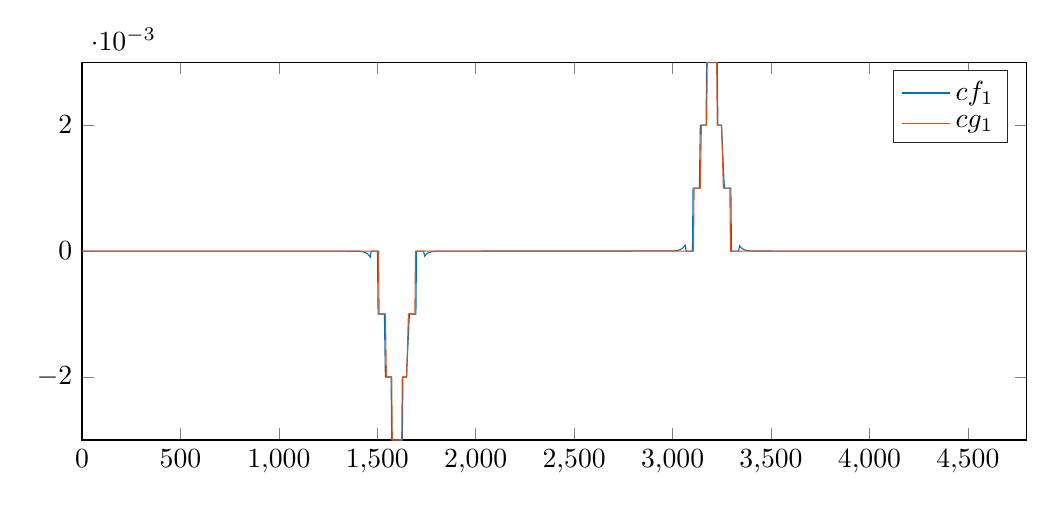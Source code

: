 % This file was created by matlab2tikz.
%
%The latest updates can be retrieved from
%  http://www.mathworks.com/matlabcentral/fileexchange/22022-matlab2tikz-matlab2tikz
%where you can also make suggestions and rate matlab2tikz.
%
\definecolor{mycolor1}{rgb}{0.0,0.447,0.741}%
\definecolor{mycolor2}{rgb}{0.85,0.325,0.098}%
%
\begin{tikzpicture}

\begin{axis}[%
width=12cm,
height=4.8cm,
%at={(0.758in,0.481in)},
scale only axis,
xmin=0,
xmax=4800,
ymin=-0.003,
ymax=0.003,
axis background/.style={fill=white},
legend style={legend cell align=left, align=left, draw=white!15!black}
]
\addplot [color=mycolor1]
  table[row sep=crcr]{%
1	0\\
1403	-2.263e-06\\
1420	-7.35e-06\\
1431	-1.489e-05\\
1440	-2.566e-05\\
1447	-3.84e-05\\
1453	-5.347e-05\\
1459	-7.348e-05\\
1464	-9.481e-05\\
1469	-0.0\\
1473	-0.0\\
1477	-0.0\\
1481	-0.0\\
1485	-0.0\\
1489	-0.0\\
1492	-0.0\\
1495	-0.0\\
1498	-0.0\\
1501	-0.0\\
1504	-0.001\\
1507	-0.001\\
1510	-0.001\\
1513	-0.001\\
1516	-0.001\\
1519	-0.001\\
1522	-0.001\\
1525	-0.001\\
1528	-0.001\\
1532	-0.001\\
1536	-0.001\\
1541	-0.002\\
1548	-0.002\\
1556	-0.002\\
1560	-0.002\\
1564	-0.002\\
1567	-0.002\\
1570	-0.002\\
1573	-0.003\\
1576	-0.003\\
1578	-0.003\\
1580	-0.003\\
1582	-0.003\\
1584	-0.003\\
1586	-0.003\\
1588	-0.003\\
1590	-0.003\\
1592	-0.003\\
1594	-0.003\\
1596	-0.003\\
1598	-0.003\\
1600	-0.003\\
1602	-0.003\\
1604	-0.003\\
1606	-0.003\\
1608	-0.003\\
1610	-0.003\\
1612	-0.003\\
1614	-0.003\\
1616	-0.003\\
1618	-0.003\\
1620	-0.003\\
1622	-0.003\\
1624	-0.003\\
1627	-0.003\\
1630	-0.002\\
1633	-0.002\\
1636	-0.002\\
1639	-0.002\\
1643	-0.002\\
1648	-0.002\\
1663	-0.001\\
1667	-0.001\\
1671	-0.001\\
1675	-0.001\\
1678	-0.001\\
1681	-0.001\\
1684	-0.001\\
1687	-0.001\\
1690	-0.001\\
1693	-0.001\\
1696	-0.001\\
1699	-0.0\\
1702	-0.0\\
1705	-0.0\\
1708	-0.0\\
1711	-0.0\\
1715	-0.0\\
1719	-0.0\\
1723	-0.0\\
1727	-0.0\\
1731	-0.0\\
1735	-0.0\\
1740	-8.145e-05\\
1745	-6.278e-05\\
1751	-4.539e-05\\
1757	-3.238e-05\\
1764	-2.147e-05\\
1773	-1.233e-05\\
1784	-6.017e-06\\
1800	-1.956e-06\\
1829	-2.01e-07\\
1982	-0\\
3003	2.263e-06\\
3020	7.35e-06\\
3031	1.489e-05\\
3040	2.566e-05\\
3047	3.84e-05\\
3053	5.347e-05\\
3059	7.348e-05\\
3064	9.481e-05\\
3069	0.0\\
3073	0.0\\
3077	0.0\\
3081	0.0\\
3085	0.0\\
3089	0.0\\
3092	0.0\\
3095	0.0\\
3098	0.0\\
3101	0.0\\
3104	0.001\\
3107	0.001\\
3110	0.001\\
3113	0.001\\
3116	0.001\\
3119	0.001\\
3122	0.001\\
3125	0.001\\
3128	0.001\\
3132	0.001\\
3136	0.001\\
3141	0.002\\
3148	0.002\\
3156	0.002\\
3160	0.002\\
3164	0.002\\
3167	0.002\\
3170	0.002\\
3173	0.003\\
3176	0.003\\
3178	0.003\\
3180	0.003\\
3182	0.003\\
3184	0.003\\
3186	0.003\\
3188	0.003\\
3190	0.003\\
3192	0.003\\
3194	0.003\\
3196	0.003\\
3198	0.003\\
3200	0.003\\
3202	0.003\\
3204	0.003\\
3206	0.003\\
3208	0.003\\
3210	0.003\\
3212	0.003\\
3214	0.003\\
3216	0.003\\
3218	0.003\\
3220	0.003\\
3222	0.003\\
3224	0.003\\
3227	0.003\\
3230	0.002\\
3233	0.002\\
3236	0.002\\
3239	0.002\\
3243	0.002\\
3248	0.002\\
3263	0.001\\
3267	0.001\\
3271	0.001\\
3275	0.001\\
3278	0.001\\
3281	0.001\\
3284	0.001\\
3287	0.001\\
3290	0.001\\
3293	0.001\\
3296	0.001\\
3299	0.0\\
3302	0.0\\
3305	0.0\\
3308	0.0\\
3311	0.0\\
3315	0.0\\
3319	0.0\\
3323	0.0\\
3327	0.0\\
3331	0.0\\
3335	0.0\\
3340	8.145e-05\\
3345	6.278e-05\\
3351	4.539e-05\\
3357	3.238e-05\\
3364	2.147e-05\\
3373	1.233e-05\\
3384	6.017e-06\\
3400	1.956e-06\\
3429	2.01e-07\\
3582	0\\
4800	0\\
};
\addlegendentry{$cf_1$}

\addplot [color=mycolor2]
  table[row sep=crcr]{%
1	0\\
1475	0\\
1476	-0.0\\
1480	-0.0\\
1484	-0.0\\
1488	-0.0\\
1491	-0.0\\
1494	-0.0\\
1497	-0.0\\
1500	-0.0\\
1503	-0.0\\
1506	-0.0\\
1509	-0.001\\
1512	-0.001\\
1515	-0.001\\
1518	-0.001\\
1521	-0.001\\
1524	-0.001\\
1527	-0.001\\
1530	-0.001\\
1533	-0.001\\
1537	-0.001\\
1541	-0.001\\
1546	-0.002\\
1560	-0.002\\
1564	-0.002\\
1567	-0.002\\
1570	-0.002\\
1573	-0.002\\
1576	-0.003\\
1578	-0.003\\
1580	-0.003\\
1582	-0.003\\
1584	-0.003\\
1586	-0.003\\
1588	-0.003\\
1590	-0.003\\
1592	-0.003\\
1594	-0.003\\
1596	-0.003\\
1598	-0.003\\
1600	-0.003\\
1602	-0.003\\
1604	-0.003\\
1606	-0.003\\
1608	-0.003\\
1610	-0.003\\
1612	-0.003\\
1614	-0.003\\
1616	-0.003\\
1618	-0.003\\
1620	-0.003\\
1622	-0.003\\
1624	-0.003\\
1627	-0.002\\
1630	-0.002\\
1633	-0.002\\
1636	-0.002\\
1639	-0.002\\
1643	-0.002\\
1649	-0.002\\
1658	-0.001\\
1662	-0.001\\
1666	-0.001\\
1670	-0.001\\
1673	-0.001\\
1676	-0.001\\
1679	-0.001\\
1682	-0.001\\
1685	-0.001\\
1688	-0.001\\
1691	-0.001\\
1694	-0.0\\
1697	-0.0\\
1700	-0.0\\
1703	-0.0\\
1706	-0.0\\
1709	-0.0\\
1712	-0.0\\
1716	-0.0\\
1720	-0.0\\
1724	-0.0\\
1725	-0.0\\
1726	0\\
3075	0\\
3076	0.0\\
3080	0.0\\
3084	0.0\\
3088	0.0\\
3091	0.0\\
3094	0.0\\
3097	0.0\\
3100	0.0\\
3103	0.0\\
3106	0.0\\
3109	0.001\\
3112	0.001\\
3115	0.001\\
3118	0.001\\
3121	0.001\\
3124	0.001\\
3127	0.001\\
3130	0.001\\
3133	0.001\\
3137	0.001\\
3141	0.001\\
3146	0.002\\
3160	0.002\\
3164	0.002\\
3167	0.002\\
3170	0.002\\
3173	0.002\\
3176	0.003\\
3178	0.003\\
3180	0.003\\
3182	0.003\\
3184	0.003\\
3186	0.003\\
3188	0.003\\
3190	0.003\\
3192	0.003\\
3194	0.003\\
3196	0.003\\
3198	0.003\\
3200	0.003\\
3202	0.003\\
3204	0.003\\
3206	0.003\\
3208	0.003\\
3210	0.003\\
3212	0.003\\
3214	0.003\\
3216	0.003\\
3218	0.003\\
3220	0.003\\
3222	0.003\\
3224	0.003\\
3227	0.002\\
3230	0.002\\
3233	0.002\\
3236	0.002\\
3239	0.002\\
3243	0.002\\
3249	0.002\\
3258	0.001\\
3262	0.001\\
3266	0.001\\
3270	0.001\\
3273	0.001\\
3276	0.001\\
3279	0.001\\
3282	0.001\\
3285	0.001\\
3288	0.001\\
3291	0.001\\
3294	0.0\\
3297	0.0\\
3300	0.0\\
3303	0.0\\
3306	0.0\\
3309	0.0\\
3312	0.0\\
3316	0.0\\
3320	0.0\\
3324	0.0\\
3325	0.0\\
3326	0\\
4800	0\\
};
\addlegendentry{$cg_1$}

\end{axis}

\begin{axis}[%
width=12cm,
height=4.8cm,
at={(0in,0in)},
scale only axis,
xmin=0,
xmax=1,
ymin=0,
ymax=1,
axis line style={draw=none},
ticks=none,
axis x line*=bottom,
axis y line*=left,
legend style={legend cell align=left, align=left, draw=white!15!black}
]
\end{axis}
\end{tikzpicture}%